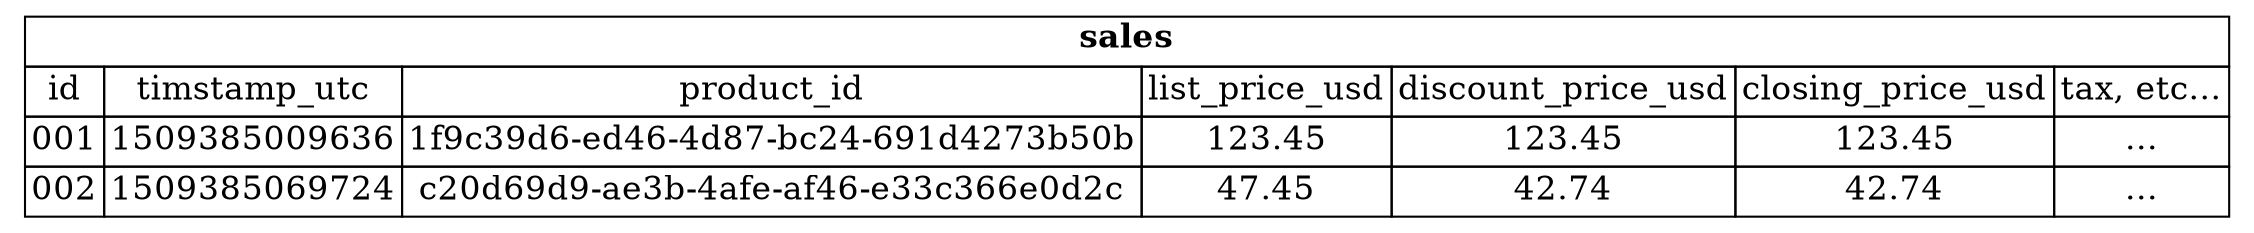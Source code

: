 
digraph g {
node [
fontsize = "16"
shape = "ellipse"
];
edge [
];
"users" [
label =<
<table border="0" cellborder="1" cellspacing="0">
  <tr><td colspan="8"><b>sales</b></td></tr>
  <tr>
    <td port="f0">id</td>
    <td port="f1">timstamp_utc</td>
    <td port="f2">product_id</td>
    <td port="f2">list_price_usd</td>
    <td port="f3">discount_price_usd</td>
    <td port="f4">closing_price_usd</td>
    <td port="f4">tax, etc...</td>
  </tr>
  <tr>
    <td>001</td>
    <td port="f2">1509385009636</td>
    <td port="f2">1f9c39d6-ed46-4d87-bc24-691d4273b50b</td>
    <td port="f2">123.45</td>
    <td port="f2">123.45</td>
    <td port="f2">123.45</td>
    <td port="f2">...</td>
  </tr>
  <tr>
    <td>002</td>
    <td port="f2">1509385069724</td>
    <td port="f2">c20d69d9-ae3b-4afe-af46-e33c366e0d2c</td>
    <td port="f2">47.45</td>
    <td port="f2">42.74</td>
    <td port="f2">42.74</td>
    <td port="f2">...</td>
  </tr>
  </table>>
shape = "none"
];
}
